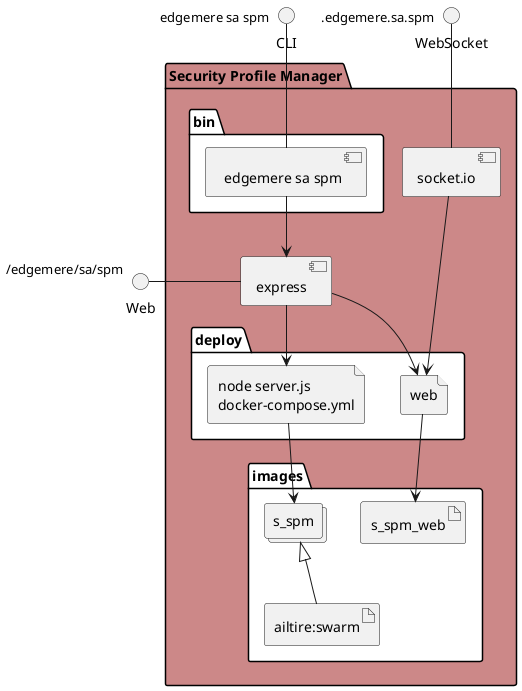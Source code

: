 @startuml
  interface CLI
  interface Web
  interface WebSocket
package "Security Profile Manager" #cc8888 {
  component express as REST
  component socket.io as socket
  folder bin #ffffff {
    component " edgemere sa spm" as binName
  }
  binName --> REST

  folder deploy #ffffff {
      file "node server.js\ndocker-compose.yml" as s_spm_container
      REST --> s_spm_container

  
    file "web" as web_container
    REST --> web_container
    socket ---> web_container
  
  }
  folder images #ffffff {
    collections "s_spm" as s_spmimage
    artifact "ailtire:swarm" as ailtireswarm
    s_spmimage <|-- ailtireswarm
    s_spm_container --> s_spmimage

  
      artifact "s_spm_web" as s_spm_web
      web_container --> s_spm_web
    
  }
}
CLI " edgemere sa spm" -- binName
Web "/edgemere/sa/spm" - REST
WebSocket ".edgemere.sa.spm" -- socket

@enduml
